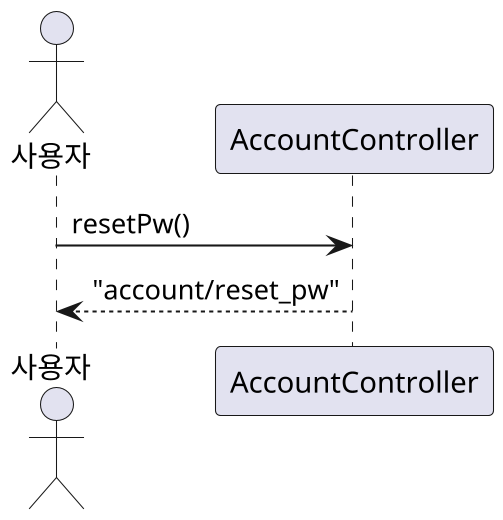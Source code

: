 @startuml
skinparam dpi 200
actor 사용자
participant AccountController

사용자 -> AccountController : resetPw()
AccountController --> 사용자 : "account/reset_pw"
@enduml
